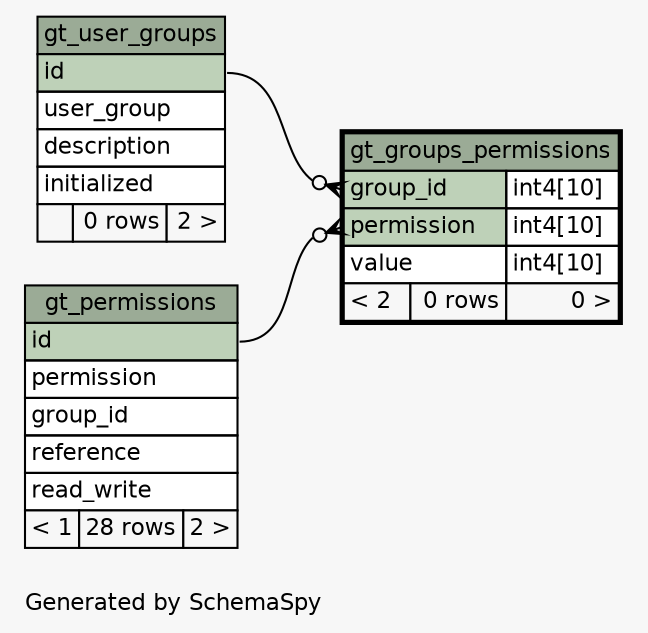 // dot 2.38.0 on Linux 4.9.36-moby
// SchemaSpy rev 590
digraph "oneDegreeRelationshipsDiagram" {
  graph [
    rankdir="RL"
    bgcolor="#f7f7f7"
    label="\nGenerated by SchemaSpy"
    labeljust="l"
    nodesep="0.18"
    ranksep="0.46"
    fontname="Helvetica"
    fontsize="11"
  ];
  node [
    fontname="Helvetica"
    fontsize="11"
    shape="plaintext"
  ];
  edge [
    arrowsize="0.8"
  ];
  "gt_groups_permissions":"group_id":w -> "gt_user_groups":"id":e [arrowhead=none dir=back arrowtail=crowodot];
  "gt_groups_permissions":"permission":w -> "gt_permissions":"id":e [arrowhead=none dir=back arrowtail=crowodot];
  "gt_groups_permissions" [
    label=<
    <TABLE BORDER="2" CELLBORDER="1" CELLSPACING="0" BGCOLOR="#ffffff">
      <TR><TD COLSPAN="3" BGCOLOR="#9bab96" ALIGN="CENTER">gt_groups_permissions</TD></TR>
      <TR><TD PORT="group_id" COLSPAN="2" BGCOLOR="#bed1b8" ALIGN="LEFT">group_id</TD><TD PORT="group_id.type" ALIGN="LEFT">int4[10]</TD></TR>
      <TR><TD PORT="permission" COLSPAN="2" BGCOLOR="#bed1b8" ALIGN="LEFT">permission</TD><TD PORT="permission.type" ALIGN="LEFT">int4[10]</TD></TR>
      <TR><TD PORT="value" COLSPAN="2" ALIGN="LEFT">value</TD><TD PORT="value.type" ALIGN="LEFT">int4[10]</TD></TR>
      <TR><TD ALIGN="LEFT" BGCOLOR="#f7f7f7">&lt; 2</TD><TD ALIGN="RIGHT" BGCOLOR="#f7f7f7">0 rows</TD><TD ALIGN="RIGHT" BGCOLOR="#f7f7f7">0 &gt;</TD></TR>
    </TABLE>>
    URL="gt_groups_permissions.html"
    tooltip="gt_groups_permissions"
  ];
  "gt_permissions" [
    label=<
    <TABLE BORDER="0" CELLBORDER="1" CELLSPACING="0" BGCOLOR="#ffffff">
      <TR><TD COLSPAN="3" BGCOLOR="#9bab96" ALIGN="CENTER">gt_permissions</TD></TR>
      <TR><TD PORT="id" COLSPAN="3" BGCOLOR="#bed1b8" ALIGN="LEFT">id</TD></TR>
      <TR><TD PORT="permission" COLSPAN="3" ALIGN="LEFT">permission</TD></TR>
      <TR><TD PORT="group_id" COLSPAN="3" ALIGN="LEFT">group_id</TD></TR>
      <TR><TD PORT="reference" COLSPAN="3" ALIGN="LEFT">reference</TD></TR>
      <TR><TD PORT="read_write" COLSPAN="3" ALIGN="LEFT">read_write</TD></TR>
      <TR><TD ALIGN="LEFT" BGCOLOR="#f7f7f7">&lt; 1</TD><TD ALIGN="RIGHT" BGCOLOR="#f7f7f7">28 rows</TD><TD ALIGN="RIGHT" BGCOLOR="#f7f7f7">2 &gt;</TD></TR>
    </TABLE>>
    URL="gt_permissions.html"
    tooltip="gt_permissions"
  ];
  "gt_user_groups" [
    label=<
    <TABLE BORDER="0" CELLBORDER="1" CELLSPACING="0" BGCOLOR="#ffffff">
      <TR><TD COLSPAN="3" BGCOLOR="#9bab96" ALIGN="CENTER">gt_user_groups</TD></TR>
      <TR><TD PORT="id" COLSPAN="3" BGCOLOR="#bed1b8" ALIGN="LEFT">id</TD></TR>
      <TR><TD PORT="user_group" COLSPAN="3" ALIGN="LEFT">user_group</TD></TR>
      <TR><TD PORT="description" COLSPAN="3" ALIGN="LEFT">description</TD></TR>
      <TR><TD PORT="initialized" COLSPAN="3" ALIGN="LEFT">initialized</TD></TR>
      <TR><TD ALIGN="LEFT" BGCOLOR="#f7f7f7">  </TD><TD ALIGN="RIGHT" BGCOLOR="#f7f7f7">0 rows</TD><TD ALIGN="RIGHT" BGCOLOR="#f7f7f7">2 &gt;</TD></TR>
    </TABLE>>
    URL="gt_user_groups.html"
    tooltip="gt_user_groups"
  ];
}
